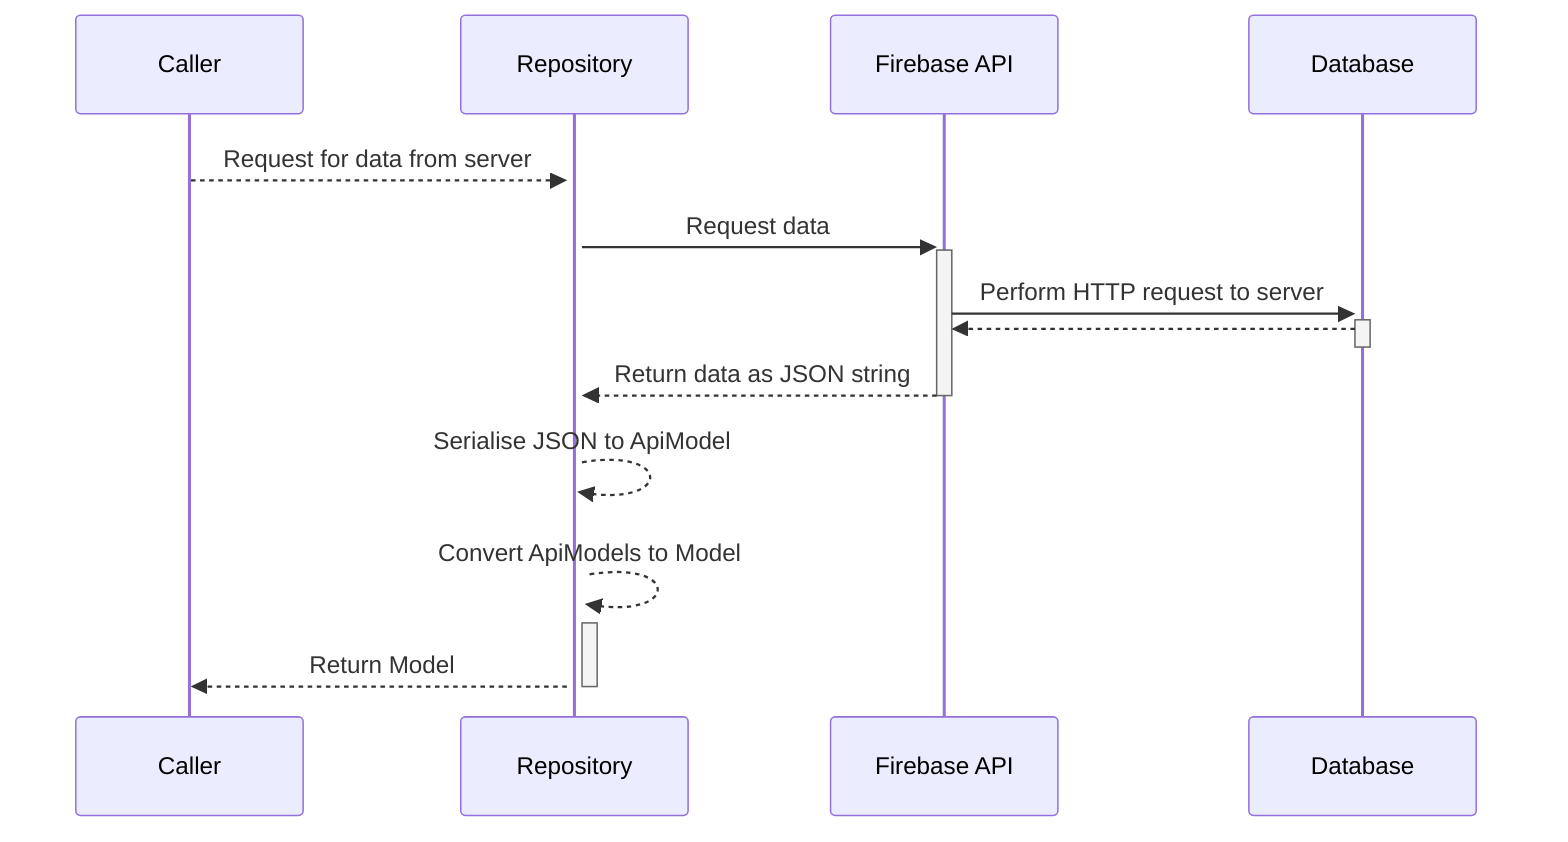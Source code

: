 sequenceDiagram
    Caller-->>+Repository: Request for data from server
    Repository->>+Firebase API: Request data
    Firebase API->>+Database: Perform HTTP request to server
    Database-->>-Firebase API: 
    Firebase API-->>-Repository: Return data as JSON string
    Repository-->>+Repository: Serialise JSON to ApiModel
    Repository-->>+Repository: Convert ApiModels to Model
    Repository-->>-Caller: Return Model